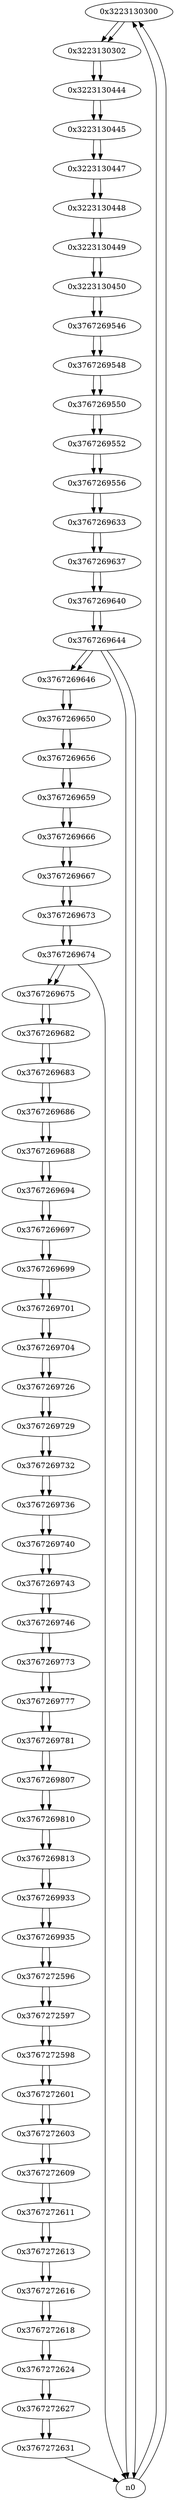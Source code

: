 digraph G{
/* nodes */
  n1 [label="0x3223130300"]
  n2 [label="0x3223130302"]
  n3 [label="0x3223130444"]
  n4 [label="0x3223130445"]
  n5 [label="0x3223130447"]
  n6 [label="0x3223130448"]
  n7 [label="0x3223130449"]
  n8 [label="0x3223130450"]
  n9 [label="0x3767269546"]
  n10 [label="0x3767269548"]
  n11 [label="0x3767269550"]
  n12 [label="0x3767269552"]
  n13 [label="0x3767269556"]
  n14 [label="0x3767269633"]
  n15 [label="0x3767269637"]
  n16 [label="0x3767269640"]
  n17 [label="0x3767269644"]
  n18 [label="0x3767269646"]
  n19 [label="0x3767269650"]
  n20 [label="0x3767269656"]
  n21 [label="0x3767269659"]
  n22 [label="0x3767269666"]
  n23 [label="0x3767269667"]
  n24 [label="0x3767269673"]
  n25 [label="0x3767269674"]
  n26 [label="0x3767269675"]
  n27 [label="0x3767269682"]
  n28 [label="0x3767269683"]
  n29 [label="0x3767269686"]
  n30 [label="0x3767269688"]
  n31 [label="0x3767269694"]
  n32 [label="0x3767269697"]
  n33 [label="0x3767269699"]
  n34 [label="0x3767269701"]
  n35 [label="0x3767269704"]
  n36 [label="0x3767269726"]
  n37 [label="0x3767269729"]
  n38 [label="0x3767269732"]
  n39 [label="0x3767269736"]
  n40 [label="0x3767269740"]
  n41 [label="0x3767269743"]
  n42 [label="0x3767269746"]
  n43 [label="0x3767269773"]
  n44 [label="0x3767269777"]
  n45 [label="0x3767269781"]
  n46 [label="0x3767269807"]
  n47 [label="0x3767269810"]
  n48 [label="0x3767269813"]
  n49 [label="0x3767269933"]
  n50 [label="0x3767269935"]
  n51 [label="0x3767272596"]
  n52 [label="0x3767272597"]
  n53 [label="0x3767272598"]
  n54 [label="0x3767272601"]
  n55 [label="0x3767272603"]
  n56 [label="0x3767272609"]
  n57 [label="0x3767272611"]
  n58 [label="0x3767272613"]
  n59 [label="0x3767272616"]
  n60 [label="0x3767272618"]
  n61 [label="0x3767272624"]
  n62 [label="0x3767272627"]
  n63 [label="0x3767272631"]
/* edges */
n1 -> n2;
n0 -> n1;
n0 -> n1;
n2 -> n3;
n1 -> n2;
n3 -> n4;
n2 -> n3;
n4 -> n5;
n3 -> n4;
n5 -> n6;
n4 -> n5;
n6 -> n7;
n5 -> n6;
n7 -> n8;
n6 -> n7;
n8 -> n9;
n7 -> n8;
n9 -> n10;
n8 -> n9;
n10 -> n11;
n9 -> n10;
n11 -> n12;
n10 -> n11;
n12 -> n13;
n11 -> n12;
n13 -> n14;
n12 -> n13;
n14 -> n15;
n13 -> n14;
n15 -> n16;
n14 -> n15;
n16 -> n17;
n15 -> n16;
n17 -> n18;
n17 -> n0;
n17 -> n0;
n16 -> n17;
n18 -> n19;
n17 -> n18;
n19 -> n20;
n18 -> n19;
n20 -> n21;
n19 -> n20;
n21 -> n22;
n20 -> n21;
n22 -> n23;
n21 -> n22;
n23 -> n24;
n22 -> n23;
n24 -> n25;
n23 -> n24;
n25 -> n26;
n25 -> n0;
n24 -> n25;
n26 -> n27;
n25 -> n26;
n27 -> n28;
n26 -> n27;
n28 -> n29;
n27 -> n28;
n29 -> n30;
n28 -> n29;
n30 -> n31;
n29 -> n30;
n31 -> n32;
n30 -> n31;
n32 -> n33;
n31 -> n32;
n33 -> n34;
n32 -> n33;
n34 -> n35;
n33 -> n34;
n35 -> n36;
n34 -> n35;
n36 -> n37;
n35 -> n36;
n37 -> n38;
n36 -> n37;
n38 -> n39;
n37 -> n38;
n39 -> n40;
n38 -> n39;
n40 -> n41;
n39 -> n40;
n41 -> n42;
n40 -> n41;
n42 -> n43;
n41 -> n42;
n43 -> n44;
n42 -> n43;
n44 -> n45;
n43 -> n44;
n45 -> n46;
n44 -> n45;
n46 -> n47;
n45 -> n46;
n47 -> n48;
n46 -> n47;
n48 -> n49;
n47 -> n48;
n49 -> n50;
n48 -> n49;
n50 -> n51;
n49 -> n50;
n51 -> n52;
n50 -> n51;
n52 -> n53;
n51 -> n52;
n53 -> n54;
n52 -> n53;
n54 -> n55;
n53 -> n54;
n55 -> n56;
n54 -> n55;
n56 -> n57;
n55 -> n56;
n57 -> n58;
n56 -> n57;
n58 -> n59;
n57 -> n58;
n59 -> n60;
n58 -> n59;
n60 -> n61;
n59 -> n60;
n61 -> n62;
n60 -> n61;
n62 -> n63;
n61 -> n62;
n63 -> n0;
n62 -> n63;
}
